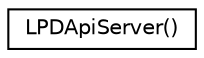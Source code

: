 digraph "Graphical Class Hierarchy"
{
  edge [fontname="Helvetica",fontsize="10",labelfontname="Helvetica",labelfontsize="10"];
  node [fontname="Helvetica",fontsize="10",shape=record];
  rankdir="LR";
  Node0 [label="LPDApiServer()",height=0.2,width=0.4,color="black", fillcolor="white", style="filled",URL="$category_l_p_d_api_server_07_08.html"];
}
